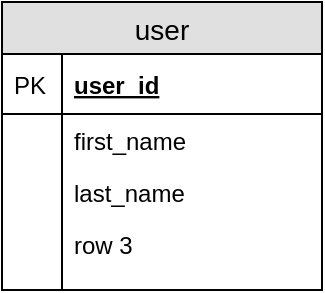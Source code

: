 <mxfile version="10.7.5" type="github"><diagram id="fi7jGqx12qD0lRBsf_VD" name="Page-1"><mxGraphModel dx="918" dy="526" grid="1" gridSize="10" guides="1" tooltips="1" connect="1" arrows="1" fold="1" page="1" pageScale="1" pageWidth="850" pageHeight="1100" math="0" shadow="0"><root><mxCell id="0"/><mxCell id="1" parent="0"/><mxCell id="NuHvHWf-_y5jNcs-NttY-1" value="user" style="swimlane;fontStyle=0;childLayout=stackLayout;horizontal=1;startSize=26;fillColor=#e0e0e0;horizontalStack=0;resizeParent=1;resizeParentMax=0;resizeLast=0;collapsible=1;marginBottom=0;swimlaneFillColor=#ffffff;align=center;fontSize=14;" vertex="1" parent="1"><mxGeometry x="50" y="170" width="160" height="144" as="geometry"/></mxCell><mxCell id="NuHvHWf-_y5jNcs-NttY-2" value="user_id" style="shape=partialRectangle;top=0;left=0;right=0;bottom=1;align=left;verticalAlign=middle;fillColor=none;spacingLeft=34;spacingRight=4;overflow=hidden;rotatable=0;points=[[0,0.5],[1,0.5]];portConstraint=eastwest;dropTarget=0;fontStyle=5;fontSize=12;" vertex="1" parent="NuHvHWf-_y5jNcs-NttY-1"><mxGeometry y="26" width="160" height="30" as="geometry"/></mxCell><mxCell id="NuHvHWf-_y5jNcs-NttY-3" value="PK" style="shape=partialRectangle;top=0;left=0;bottom=0;fillColor=none;align=left;verticalAlign=middle;spacingLeft=4;spacingRight=4;overflow=hidden;rotatable=0;points=[];portConstraint=eastwest;part=1;fontSize=12;" vertex="1" connectable="0" parent="NuHvHWf-_y5jNcs-NttY-2"><mxGeometry width="30" height="30" as="geometry"/></mxCell><mxCell id="NuHvHWf-_y5jNcs-NttY-4" value="first_name&#10;&#10;" style="shape=partialRectangle;top=0;left=0;right=0;bottom=0;align=left;verticalAlign=top;fillColor=none;spacingLeft=34;spacingRight=4;overflow=hidden;rotatable=0;points=[[0,0.5],[1,0.5]];portConstraint=eastwest;dropTarget=0;fontSize=12;" vertex="1" parent="NuHvHWf-_y5jNcs-NttY-1"><mxGeometry y="56" width="160" height="26" as="geometry"/></mxCell><mxCell id="NuHvHWf-_y5jNcs-NttY-5" value="" style="shape=partialRectangle;top=0;left=0;bottom=0;fillColor=none;align=left;verticalAlign=top;spacingLeft=4;spacingRight=4;overflow=hidden;rotatable=0;points=[];portConstraint=eastwest;part=1;fontSize=12;" vertex="1" connectable="0" parent="NuHvHWf-_y5jNcs-NttY-4"><mxGeometry width="30" height="26" as="geometry"/></mxCell><mxCell id="NuHvHWf-_y5jNcs-NttY-6" value="last_name" style="shape=partialRectangle;top=0;left=0;right=0;bottom=0;align=left;verticalAlign=top;fillColor=none;spacingLeft=34;spacingRight=4;overflow=hidden;rotatable=0;points=[[0,0.5],[1,0.5]];portConstraint=eastwest;dropTarget=0;fontSize=12;" vertex="1" parent="NuHvHWf-_y5jNcs-NttY-1"><mxGeometry y="82" width="160" height="26" as="geometry"/></mxCell><mxCell id="NuHvHWf-_y5jNcs-NttY-7" value="" style="shape=partialRectangle;top=0;left=0;bottom=0;fillColor=none;align=left;verticalAlign=top;spacingLeft=4;spacingRight=4;overflow=hidden;rotatable=0;points=[];portConstraint=eastwest;part=1;fontSize=12;" vertex="1" connectable="0" parent="NuHvHWf-_y5jNcs-NttY-6"><mxGeometry width="30" height="26" as="geometry"/></mxCell><mxCell id="NuHvHWf-_y5jNcs-NttY-8" value="row 3" style="shape=partialRectangle;top=0;left=0;right=0;bottom=0;align=left;verticalAlign=top;fillColor=none;spacingLeft=34;spacingRight=4;overflow=hidden;rotatable=0;points=[[0,0.5],[1,0.5]];portConstraint=eastwest;dropTarget=0;fontSize=12;" vertex="1" parent="NuHvHWf-_y5jNcs-NttY-1"><mxGeometry y="108" width="160" height="26" as="geometry"/></mxCell><mxCell id="NuHvHWf-_y5jNcs-NttY-9" value="" style="shape=partialRectangle;top=0;left=0;bottom=0;fillColor=none;align=left;verticalAlign=top;spacingLeft=4;spacingRight=4;overflow=hidden;rotatable=0;points=[];portConstraint=eastwest;part=1;fontSize=12;" vertex="1" connectable="0" parent="NuHvHWf-_y5jNcs-NttY-8"><mxGeometry width="30" height="26" as="geometry"/></mxCell><mxCell id="NuHvHWf-_y5jNcs-NttY-10" value="" style="shape=partialRectangle;top=0;left=0;right=0;bottom=0;align=left;verticalAlign=top;fillColor=none;spacingLeft=34;spacingRight=4;overflow=hidden;rotatable=0;points=[[0,0.5],[1,0.5]];portConstraint=eastwest;dropTarget=0;fontSize=12;" vertex="1" parent="NuHvHWf-_y5jNcs-NttY-1"><mxGeometry y="134" width="160" height="10" as="geometry"/></mxCell><mxCell id="NuHvHWf-_y5jNcs-NttY-11" value="" style="shape=partialRectangle;top=0;left=0;bottom=0;fillColor=none;align=left;verticalAlign=top;spacingLeft=4;spacingRight=4;overflow=hidden;rotatable=0;points=[];portConstraint=eastwest;part=1;fontSize=12;" vertex="1" connectable="0" parent="NuHvHWf-_y5jNcs-NttY-10"><mxGeometry width="30" height="10" as="geometry"/></mxCell></root></mxGraphModel></diagram></mxfile>